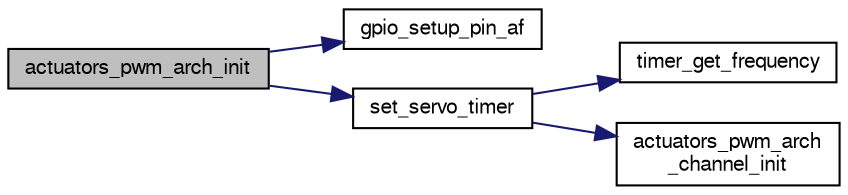 digraph "actuators_pwm_arch_init"
{
  edge [fontname="FreeSans",fontsize="10",labelfontname="FreeSans",labelfontsize="10"];
  node [fontname="FreeSans",fontsize="10",shape=record];
  rankdir="LR";
  Node1 [label="actuators_pwm_arch_init",height=0.2,width=0.4,color="black", fillcolor="grey75", style="filled", fontcolor="black"];
  Node1 -> Node2 [color="midnightblue",fontsize="10",style="solid",fontname="FreeSans"];
  Node2 [label="gpio_setup_pin_af",height=0.2,width=0.4,color="black", fillcolor="white", style="filled",URL="$chibios_2mcu__periph_2gpio__arch_8c.html#a528b4b25ff5b01c8fc531698281f80f1",tooltip="Setup a gpio for input or output with alternate function. "];
  Node1 -> Node3 [color="midnightblue",fontsize="10",style="solid",fontname="FreeSans"];
  Node3 [label="set_servo_timer",height=0.2,width=0.4,color="black", fillcolor="white", style="filled",URL="$actuators__shared__arch_8c.html#ae2ad75fb83b6c7ec929b7b9b8ed92581",tooltip="Set Timer configuration. "];
  Node3 -> Node4 [color="midnightblue",fontsize="10",style="solid",fontname="FreeSans"];
  Node4 [label="timer_get_frequency",height=0.2,width=0.4,color="black", fillcolor="white", style="filled",URL="$stm32_2mcu__arch_8c.html#ad5d712b19fd6e3df08c60d4db733a22c",tooltip="Get Timer clock frequency (before prescaling) Only valid if using the internal clock for the timer..."];
  Node3 -> Node5 [color="midnightblue",fontsize="10",style="solid",fontname="FreeSans"];
  Node5 [label="actuators_pwm_arch\l_channel_init",height=0.2,width=0.4,color="black", fillcolor="white", style="filled",URL="$actuators__shared__arch_8c.html#a5845163f5b2bb32af33d32280b7c40be",tooltip="Set PWM channel configuration. "];
}

